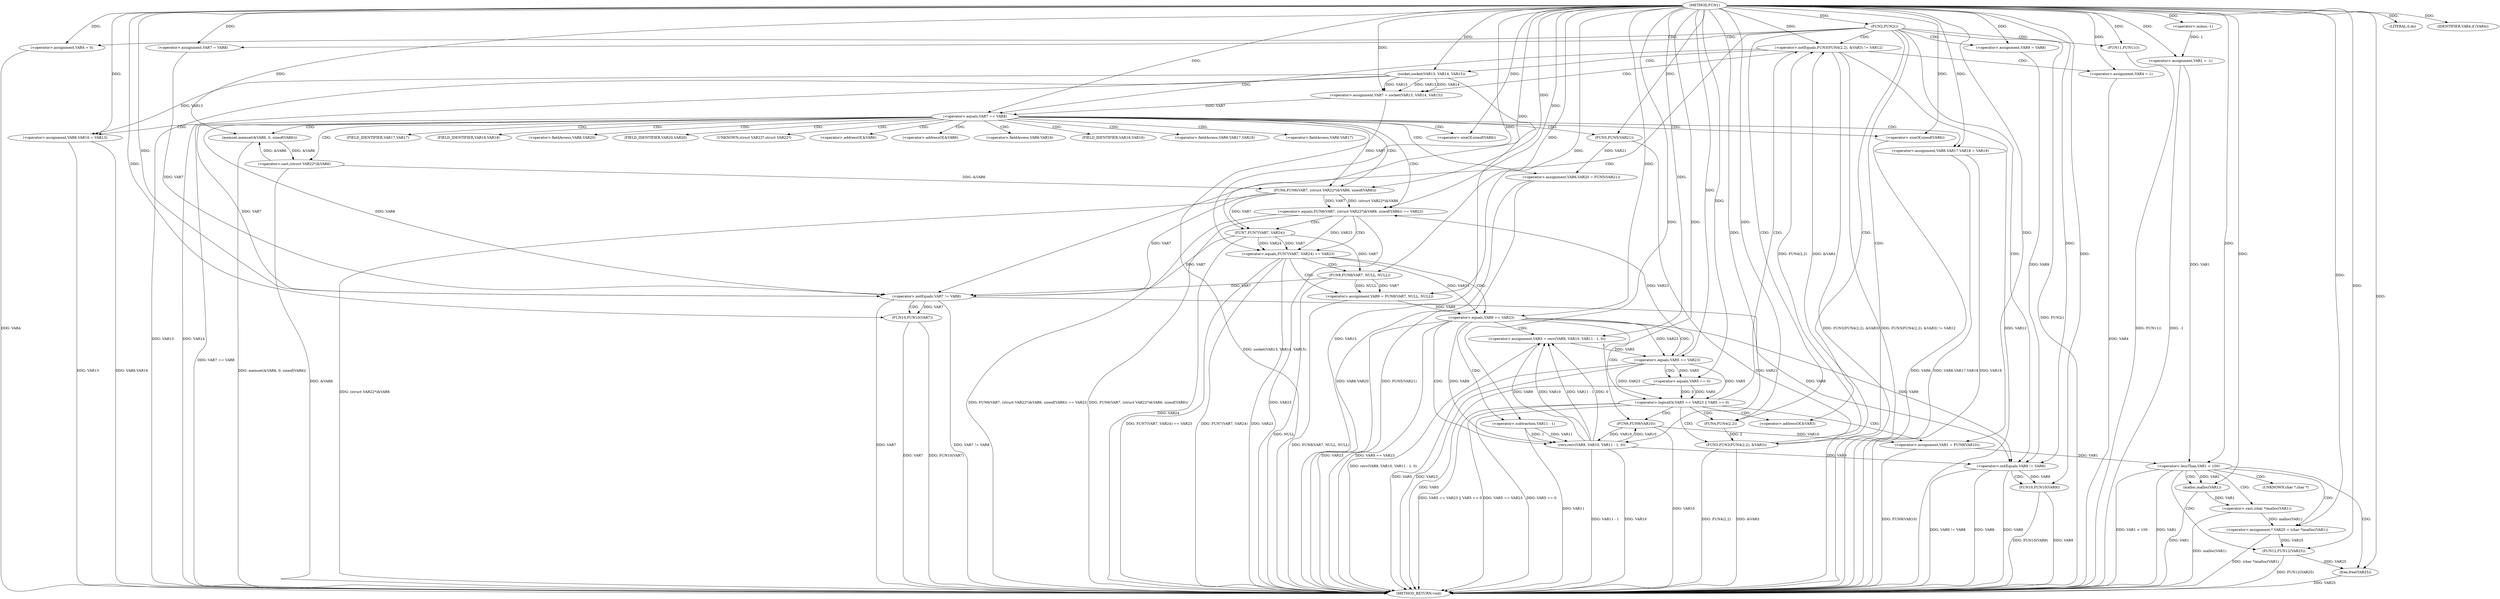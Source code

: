 digraph FUN1 {  
"1000100" [label = "(METHOD,FUN1)" ]
"1000270" [label = "(METHOD_RETURN,void)" ]
"1000103" [label = "(<operator>.assignment,VAR1 = -1)" ]
"1000105" [label = "(<operator>.minus,-1)" ]
"1000108" [label = "(FUN2,FUN2())" ]
"1000113" [label = "(<operator>.assignment,VAR4 = 0)" ]
"1000119" [label = "(<operator>.assignment,VAR7 = VAR8)" ]
"1000123" [label = "(<operator>.assignment,VAR9 = VAR8)" ]
"1000130" [label = "(<operator>.notEquals,FUN3(FUN4(2,2), &VAR3) != VAR12)" ]
"1000131" [label = "(FUN3,FUN3(FUN4(2,2), &VAR3))" ]
"1000132" [label = "(FUN4,FUN4(2,2))" ]
"1000140" [label = "(<operator>.assignment,VAR4 = 1)" ]
"1000143" [label = "(<operator>.assignment,VAR7 = socket(VAR13, VAR14, VAR15))" ]
"1000145" [label = "(socket,socket(VAR13, VAR14, VAR15))" ]
"1000150" [label = "(<operator>.equals,VAR7 == VAR8)" ]
"1000155" [label = "(memset,memset(&VAR6, 0, sizeof(VAR6)))" ]
"1000159" [label = "(<operator>.sizeOf,sizeof(VAR6))" ]
"1000161" [label = "(<operator>.assignment,VAR6.VAR16 = VAR13)" ]
"1000166" [label = "(<operator>.assignment,VAR6.VAR17.VAR18 = VAR19)" ]
"1000173" [label = "(<operator>.assignment,VAR6.VAR20 = FUN5(VAR21))" ]
"1000177" [label = "(FUN5,FUN5(VAR21))" ]
"1000180" [label = "(<operator>.equals,FUN6(VAR7, (struct VAR22*)&VAR6, sizeof(VAR6)) == VAR23)" ]
"1000181" [label = "(FUN6,FUN6(VAR7, (struct VAR22*)&VAR6, sizeof(VAR6)))" ]
"1000183" [label = "(<operator>.cast,(struct VAR22*)&VAR6)" ]
"1000187" [label = "(<operator>.sizeOf,sizeof(VAR6))" ]
"1000193" [label = "(<operator>.equals,FUN7(VAR7, VAR24) == VAR23)" ]
"1000194" [label = "(FUN7,FUN7(VAR7, VAR24))" ]
"1000200" [label = "(<operator>.assignment,VAR9 = FUN8(VAR7, NULL, NULL))" ]
"1000202" [label = "(FUN8,FUN8(VAR7, NULL, NULL))" ]
"1000207" [label = "(<operator>.equals,VAR9 == VAR23)" ]
"1000212" [label = "(<operator>.assignment,VAR5 = recv(VAR9, VAR10, VAR11 - 1, 0))" ]
"1000214" [label = "(recv,recv(VAR9, VAR10, VAR11 - 1, 0))" ]
"1000217" [label = "(<operator>.subtraction,VAR11 - 1)" ]
"1000222" [label = "(<operator>.logicalOr,VAR5 == VAR23 || VAR5 == 0)" ]
"1000223" [label = "(<operator>.equals,VAR5 == VAR23)" ]
"1000226" [label = "(<operator>.equals,VAR5 == 0)" ]
"1000231" [label = "(<operator>.assignment,VAR1 = FUN9(VAR10))" ]
"1000233" [label = "(FUN9,FUN9(VAR10))" ]
"1000235" [label = "(LITERAL,0,do)" ]
"1000237" [label = "(<operator>.notEquals,VAR7 != VAR8)" ]
"1000241" [label = "(FUN10,FUN10(VAR7))" ]
"1000244" [label = "(<operator>.notEquals,VAR9 != VAR8)" ]
"1000248" [label = "(FUN10,FUN10(VAR9))" ]
"1000251" [label = "(IDENTIFIER,VAR4,if (VAR4))" ]
"1000253" [label = "(FUN11,FUN11())" ]
"1000255" [label = "(<operator>.lessThan,VAR1 < 100)" ]
"1000260" [label = "(<operator>.assignment,* VAR25 = (char *)malloc(VAR1))" ]
"1000262" [label = "(<operator>.cast,(char *)malloc(VAR1))" ]
"1000264" [label = "(malloc,malloc(VAR1))" ]
"1000266" [label = "(FUN12,FUN12(VAR25))" ]
"1000268" [label = "(free,free(VAR25))" ]
"1000135" [label = "(<operator>.addressOf,&VAR3)" ]
"1000156" [label = "(<operator>.addressOf,&VAR6)" ]
"1000162" [label = "(<operator>.fieldAccess,VAR6.VAR16)" ]
"1000164" [label = "(FIELD_IDENTIFIER,VAR16,VAR16)" ]
"1000167" [label = "(<operator>.fieldAccess,VAR6.VAR17.VAR18)" ]
"1000168" [label = "(<operator>.fieldAccess,VAR6.VAR17)" ]
"1000170" [label = "(FIELD_IDENTIFIER,VAR17,VAR17)" ]
"1000171" [label = "(FIELD_IDENTIFIER,VAR18,VAR18)" ]
"1000174" [label = "(<operator>.fieldAccess,VAR6.VAR20)" ]
"1000176" [label = "(FIELD_IDENTIFIER,VAR20,VAR20)" ]
"1000184" [label = "(UNKNOWN,struct VAR22*,struct VAR22*)" ]
"1000185" [label = "(<operator>.addressOf,&VAR6)" ]
"1000263" [label = "(UNKNOWN,char *,char *)" ]
  "1000183" -> "1000270"  [ label = "DDG: &VAR6"] 
  "1000231" -> "1000270"  [ label = "DDG: FUN9(VAR10)"] 
  "1000253" -> "1000270"  [ label = "DDG: FUN11()"] 
  "1000255" -> "1000270"  [ label = "DDG: VAR1 < 100"] 
  "1000180" -> "1000270"  [ label = "DDG: FUN6(VAR7, (struct VAR22*)&VAR6, sizeof(VAR6))"] 
  "1000193" -> "1000270"  [ label = "DDG: VAR23"] 
  "1000248" -> "1000270"  [ label = "DDG: FUN10(VAR9)"] 
  "1000187" -> "1000270"  [ label = "DDG: VAR6"] 
  "1000177" -> "1000270"  [ label = "DDG: VAR21"] 
  "1000130" -> "1000270"  [ label = "DDG: FUN3(FUN4(2,2), &VAR3) != VAR12"] 
  "1000166" -> "1000270"  [ label = "DDG: VAR19"] 
  "1000223" -> "1000270"  [ label = "DDG: VAR23"] 
  "1000193" -> "1000270"  [ label = "DDG: FUN7(VAR7, VAR24)"] 
  "1000226" -> "1000270"  [ label = "DDG: VAR5"] 
  "1000222" -> "1000270"  [ label = "DDG: VAR5 == VAR23"] 
  "1000108" -> "1000270"  [ label = "DDG: FUN2()"] 
  "1000237" -> "1000270"  [ label = "DDG: VAR7 != VAR8"] 
  "1000207" -> "1000270"  [ label = "DDG: VAR23"] 
  "1000214" -> "1000270"  [ label = "DDG: VAR10"] 
  "1000103" -> "1000270"  [ label = "DDG: -1"] 
  "1000222" -> "1000270"  [ label = "DDG: VAR5 == 0"] 
  "1000214" -> "1000270"  [ label = "DDG: VAR11 - 1"] 
  "1000212" -> "1000270"  [ label = "DDG: recv(VAR9, VAR10, VAR11 - 1, 0)"] 
  "1000180" -> "1000270"  [ label = "DDG: VAR23"] 
  "1000237" -> "1000270"  [ label = "DDG: VAR7"] 
  "1000113" -> "1000270"  [ label = "DDG: VAR4"] 
  "1000131" -> "1000270"  [ label = "DDG: FUN4(2,2)"] 
  "1000140" -> "1000270"  [ label = "DDG: VAR4"] 
  "1000264" -> "1000270"  [ label = "DDG: VAR1"] 
  "1000268" -> "1000270"  [ label = "DDG: VAR25"] 
  "1000155" -> "1000270"  [ label = "DDG: memset(&VAR6, 0, sizeof(VAR6))"] 
  "1000166" -> "1000270"  [ label = "DDG: VAR6.VAR17.VAR18"] 
  "1000180" -> "1000270"  [ label = "DDG: FUN6(VAR7, (struct VAR22*)&VAR6, sizeof(VAR6)) == VAR23"] 
  "1000262" -> "1000270"  [ label = "DDG: malloc(VAR1)"] 
  "1000217" -> "1000270"  [ label = "DDG: VAR11"] 
  "1000222" -> "1000270"  [ label = "DDG: VAR5 == VAR23 || VAR5 == 0"] 
  "1000145" -> "1000270"  [ label = "DDG: VAR15"] 
  "1000207" -> "1000270"  [ label = "DDG: VAR9 == VAR23"] 
  "1000266" -> "1000270"  [ label = "DDG: FUN12(VAR25)"] 
  "1000260" -> "1000270"  [ label = "DDG: (char *)malloc(VAR1)"] 
  "1000131" -> "1000270"  [ label = "DDG: &VAR3"] 
  "1000193" -> "1000270"  [ label = "DDG: FUN7(VAR7, VAR24) == VAR23"] 
  "1000233" -> "1000270"  [ label = "DDG: VAR10"] 
  "1000241" -> "1000270"  [ label = "DDG: VAR7"] 
  "1000143" -> "1000270"  [ label = "DDG: socket(VAR13, VAR14, VAR15)"] 
  "1000173" -> "1000270"  [ label = "DDG: FUN5(VAR21)"] 
  "1000244" -> "1000270"  [ label = "DDG: VAR9 != VAR8"] 
  "1000150" -> "1000270"  [ label = "DDG: VAR7 == VAR8"] 
  "1000202" -> "1000270"  [ label = "DDG: NULL"] 
  "1000244" -> "1000270"  [ label = "DDG: VAR9"] 
  "1000255" -> "1000270"  [ label = "DDG: VAR1"] 
  "1000194" -> "1000270"  [ label = "DDG: VAR24"] 
  "1000161" -> "1000270"  [ label = "DDG: VAR6.VAR16"] 
  "1000244" -> "1000270"  [ label = "DDG: VAR8"] 
  "1000145" -> "1000270"  [ label = "DDG: VAR13"] 
  "1000241" -> "1000270"  [ label = "DDG: FUN10(VAR7)"] 
  "1000145" -> "1000270"  [ label = "DDG: VAR14"] 
  "1000181" -> "1000270"  [ label = "DDG: (struct VAR22*)&VAR6"] 
  "1000173" -> "1000270"  [ label = "DDG: VAR6.VAR20"] 
  "1000130" -> "1000270"  [ label = "DDG: VAR12"] 
  "1000248" -> "1000270"  [ label = "DDG: VAR9"] 
  "1000223" -> "1000270"  [ label = "DDG: VAR5"] 
  "1000161" -> "1000270"  [ label = "DDG: VAR13"] 
  "1000130" -> "1000270"  [ label = "DDG: FUN3(FUN4(2,2), &VAR3)"] 
  "1000200" -> "1000270"  [ label = "DDG: FUN8(VAR7, NULL, NULL)"] 
  "1000105" -> "1000103"  [ label = "DDG: 1"] 
  "1000100" -> "1000103"  [ label = "DDG: "] 
  "1000100" -> "1000105"  [ label = "DDG: "] 
  "1000100" -> "1000108"  [ label = "DDG: "] 
  "1000100" -> "1000113"  [ label = "DDG: "] 
  "1000100" -> "1000119"  [ label = "DDG: "] 
  "1000100" -> "1000123"  [ label = "DDG: "] 
  "1000131" -> "1000130"  [ label = "DDG: FUN4(2,2)"] 
  "1000131" -> "1000130"  [ label = "DDG: &VAR3"] 
  "1000132" -> "1000131"  [ label = "DDG: 2"] 
  "1000100" -> "1000132"  [ label = "DDG: "] 
  "1000100" -> "1000130"  [ label = "DDG: "] 
  "1000100" -> "1000140"  [ label = "DDG: "] 
  "1000145" -> "1000143"  [ label = "DDG: VAR13"] 
  "1000145" -> "1000143"  [ label = "DDG: VAR14"] 
  "1000145" -> "1000143"  [ label = "DDG: VAR15"] 
  "1000100" -> "1000143"  [ label = "DDG: "] 
  "1000100" -> "1000145"  [ label = "DDG: "] 
  "1000143" -> "1000150"  [ label = "DDG: VAR7"] 
  "1000100" -> "1000150"  [ label = "DDG: "] 
  "1000183" -> "1000155"  [ label = "DDG: &VAR6"] 
  "1000100" -> "1000155"  [ label = "DDG: "] 
  "1000100" -> "1000159"  [ label = "DDG: "] 
  "1000145" -> "1000161"  [ label = "DDG: VAR13"] 
  "1000100" -> "1000161"  [ label = "DDG: "] 
  "1000100" -> "1000166"  [ label = "DDG: "] 
  "1000177" -> "1000173"  [ label = "DDG: VAR21"] 
  "1000100" -> "1000177"  [ label = "DDG: "] 
  "1000181" -> "1000180"  [ label = "DDG: VAR7"] 
  "1000181" -> "1000180"  [ label = "DDG: (struct VAR22*)&VAR6"] 
  "1000150" -> "1000181"  [ label = "DDG: VAR7"] 
  "1000100" -> "1000181"  [ label = "DDG: "] 
  "1000183" -> "1000181"  [ label = "DDG: &VAR6"] 
  "1000155" -> "1000183"  [ label = "DDG: &VAR6"] 
  "1000100" -> "1000187"  [ label = "DDG: "] 
  "1000223" -> "1000180"  [ label = "DDG: VAR23"] 
  "1000100" -> "1000180"  [ label = "DDG: "] 
  "1000194" -> "1000193"  [ label = "DDG: VAR7"] 
  "1000194" -> "1000193"  [ label = "DDG: VAR24"] 
  "1000181" -> "1000194"  [ label = "DDG: VAR7"] 
  "1000100" -> "1000194"  [ label = "DDG: "] 
  "1000180" -> "1000193"  [ label = "DDG: VAR23"] 
  "1000100" -> "1000193"  [ label = "DDG: "] 
  "1000202" -> "1000200"  [ label = "DDG: VAR7"] 
  "1000202" -> "1000200"  [ label = "DDG: NULL"] 
  "1000100" -> "1000200"  [ label = "DDG: "] 
  "1000194" -> "1000202"  [ label = "DDG: VAR7"] 
  "1000100" -> "1000202"  [ label = "DDG: "] 
  "1000200" -> "1000207"  [ label = "DDG: VAR9"] 
  "1000100" -> "1000207"  [ label = "DDG: "] 
  "1000193" -> "1000207"  [ label = "DDG: VAR23"] 
  "1000214" -> "1000212"  [ label = "DDG: VAR9"] 
  "1000214" -> "1000212"  [ label = "DDG: VAR10"] 
  "1000214" -> "1000212"  [ label = "DDG: VAR11 - 1"] 
  "1000214" -> "1000212"  [ label = "DDG: 0"] 
  "1000100" -> "1000212"  [ label = "DDG: "] 
  "1000207" -> "1000214"  [ label = "DDG: VAR9"] 
  "1000100" -> "1000214"  [ label = "DDG: "] 
  "1000233" -> "1000214"  [ label = "DDG: VAR10"] 
  "1000217" -> "1000214"  [ label = "DDG: VAR11"] 
  "1000217" -> "1000214"  [ label = "DDG: 1"] 
  "1000100" -> "1000217"  [ label = "DDG: "] 
  "1000223" -> "1000222"  [ label = "DDG: VAR5"] 
  "1000223" -> "1000222"  [ label = "DDG: VAR23"] 
  "1000212" -> "1000223"  [ label = "DDG: VAR5"] 
  "1000100" -> "1000223"  [ label = "DDG: "] 
  "1000207" -> "1000223"  [ label = "DDG: VAR23"] 
  "1000226" -> "1000222"  [ label = "DDG: VAR5"] 
  "1000226" -> "1000222"  [ label = "DDG: 0"] 
  "1000223" -> "1000226"  [ label = "DDG: VAR5"] 
  "1000100" -> "1000226"  [ label = "DDG: "] 
  "1000233" -> "1000231"  [ label = "DDG: VAR10"] 
  "1000100" -> "1000231"  [ label = "DDG: "] 
  "1000214" -> "1000233"  [ label = "DDG: VAR10"] 
  "1000100" -> "1000233"  [ label = "DDG: "] 
  "1000100" -> "1000235"  [ label = "DDG: "] 
  "1000181" -> "1000237"  [ label = "DDG: VAR7"] 
  "1000150" -> "1000237"  [ label = "DDG: VAR7"] 
  "1000194" -> "1000237"  [ label = "DDG: VAR7"] 
  "1000202" -> "1000237"  [ label = "DDG: VAR7"] 
  "1000119" -> "1000237"  [ label = "DDG: VAR7"] 
  "1000100" -> "1000237"  [ label = "DDG: "] 
  "1000150" -> "1000237"  [ label = "DDG: VAR8"] 
  "1000237" -> "1000241"  [ label = "DDG: VAR7"] 
  "1000100" -> "1000241"  [ label = "DDG: "] 
  "1000207" -> "1000244"  [ label = "DDG: VAR9"] 
  "1000214" -> "1000244"  [ label = "DDG: VAR9"] 
  "1000123" -> "1000244"  [ label = "DDG: VAR9"] 
  "1000100" -> "1000244"  [ label = "DDG: "] 
  "1000237" -> "1000244"  [ label = "DDG: VAR8"] 
  "1000244" -> "1000248"  [ label = "DDG: VAR9"] 
  "1000100" -> "1000248"  [ label = "DDG: "] 
  "1000100" -> "1000251"  [ label = "DDG: "] 
  "1000100" -> "1000253"  [ label = "DDG: "] 
  "1000103" -> "1000255"  [ label = "DDG: VAR1"] 
  "1000231" -> "1000255"  [ label = "DDG: VAR1"] 
  "1000100" -> "1000255"  [ label = "DDG: "] 
  "1000262" -> "1000260"  [ label = "DDG: malloc(VAR1)"] 
  "1000100" -> "1000260"  [ label = "DDG: "] 
  "1000264" -> "1000262"  [ label = "DDG: VAR1"] 
  "1000255" -> "1000264"  [ label = "DDG: VAR1"] 
  "1000100" -> "1000264"  [ label = "DDG: "] 
  "1000260" -> "1000266"  [ label = "DDG: VAR25"] 
  "1000100" -> "1000266"  [ label = "DDG: "] 
  "1000266" -> "1000268"  [ label = "DDG: VAR25"] 
  "1000100" -> "1000268"  [ label = "DDG: "] 
  "1000108" -> "1000244"  [ label = "CDG: "] 
  "1000108" -> "1000132"  [ label = "CDG: "] 
  "1000108" -> "1000123"  [ label = "CDG: "] 
  "1000108" -> "1000130"  [ label = "CDG: "] 
  "1000108" -> "1000119"  [ label = "CDG: "] 
  "1000108" -> "1000135"  [ label = "CDG: "] 
  "1000108" -> "1000131"  [ label = "CDG: "] 
  "1000108" -> "1000113"  [ label = "CDG: "] 
  "1000108" -> "1000237"  [ label = "CDG: "] 
  "1000108" -> "1000253"  [ label = "CDG: "] 
  "1000130" -> "1000150"  [ label = "CDG: "] 
  "1000130" -> "1000145"  [ label = "CDG: "] 
  "1000130" -> "1000143"  [ label = "CDG: "] 
  "1000130" -> "1000140"  [ label = "CDG: "] 
  "1000150" -> "1000164"  [ label = "CDG: "] 
  "1000150" -> "1000174"  [ label = "CDG: "] 
  "1000150" -> "1000156"  [ label = "CDG: "] 
  "1000150" -> "1000161"  [ label = "CDG: "] 
  "1000150" -> "1000166"  [ label = "CDG: "] 
  "1000150" -> "1000180"  [ label = "CDG: "] 
  "1000150" -> "1000183"  [ label = "CDG: "] 
  "1000150" -> "1000167"  [ label = "CDG: "] 
  "1000150" -> "1000176"  [ label = "CDG: "] 
  "1000150" -> "1000187"  [ label = "CDG: "] 
  "1000150" -> "1000185"  [ label = "CDG: "] 
  "1000150" -> "1000168"  [ label = "CDG: "] 
  "1000150" -> "1000159"  [ label = "CDG: "] 
  "1000150" -> "1000173"  [ label = "CDG: "] 
  "1000150" -> "1000155"  [ label = "CDG: "] 
  "1000150" -> "1000170"  [ label = "CDG: "] 
  "1000150" -> "1000171"  [ label = "CDG: "] 
  "1000150" -> "1000184"  [ label = "CDG: "] 
  "1000150" -> "1000177"  [ label = "CDG: "] 
  "1000150" -> "1000162"  [ label = "CDG: "] 
  "1000150" -> "1000181"  [ label = "CDG: "] 
  "1000180" -> "1000194"  [ label = "CDG: "] 
  "1000180" -> "1000193"  [ label = "CDG: "] 
  "1000193" -> "1000200"  [ label = "CDG: "] 
  "1000193" -> "1000207"  [ label = "CDG: "] 
  "1000193" -> "1000202"  [ label = "CDG: "] 
  "1000207" -> "1000222"  [ label = "CDG: "] 
  "1000207" -> "1000214"  [ label = "CDG: "] 
  "1000207" -> "1000217"  [ label = "CDG: "] 
  "1000207" -> "1000212"  [ label = "CDG: "] 
  "1000207" -> "1000223"  [ label = "CDG: "] 
  "1000222" -> "1000233"  [ label = "CDG: "] 
  "1000222" -> "1000231"  [ label = "CDG: "] 
  "1000222" -> "1000132"  [ label = "CDG: "] 
  "1000222" -> "1000130"  [ label = "CDG: "] 
  "1000222" -> "1000135"  [ label = "CDG: "] 
  "1000222" -> "1000131"  [ label = "CDG: "] 
  "1000223" -> "1000226"  [ label = "CDG: "] 
  "1000237" -> "1000241"  [ label = "CDG: "] 
  "1000244" -> "1000248"  [ label = "CDG: "] 
  "1000255" -> "1000268"  [ label = "CDG: "] 
  "1000255" -> "1000260"  [ label = "CDG: "] 
  "1000255" -> "1000263"  [ label = "CDG: "] 
  "1000255" -> "1000266"  [ label = "CDG: "] 
  "1000255" -> "1000262"  [ label = "CDG: "] 
  "1000255" -> "1000264"  [ label = "CDG: "] 
}
